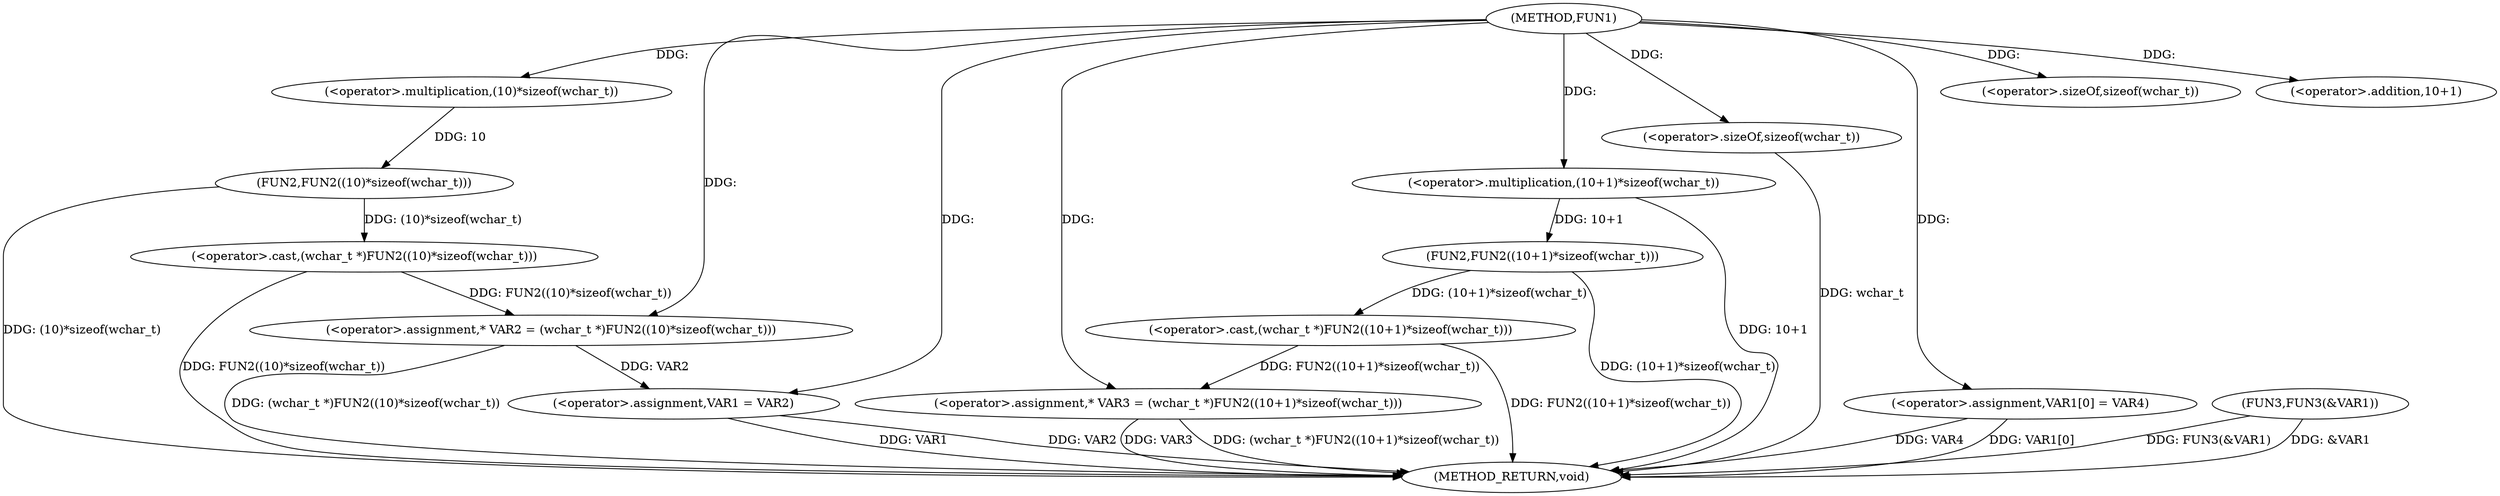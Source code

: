 digraph FUN1 {  
"1000100" [label = "(METHOD,FUN1)" ]
"1000136" [label = "(METHOD_RETURN,void)" ]
"1000104" [label = "(<operator>.assignment,* VAR2 = (wchar_t *)FUN2((10)*sizeof(wchar_t)))" ]
"1000106" [label = "(<operator>.cast,(wchar_t *)FUN2((10)*sizeof(wchar_t)))" ]
"1000108" [label = "(FUN2,FUN2((10)*sizeof(wchar_t)))" ]
"1000109" [label = "(<operator>.multiplication,(10)*sizeof(wchar_t))" ]
"1000111" [label = "(<operator>.sizeOf,sizeof(wchar_t))" ]
"1000114" [label = "(<operator>.assignment,* VAR3 = (wchar_t *)FUN2((10+1)*sizeof(wchar_t)))" ]
"1000116" [label = "(<operator>.cast,(wchar_t *)FUN2((10+1)*sizeof(wchar_t)))" ]
"1000118" [label = "(FUN2,FUN2((10+1)*sizeof(wchar_t)))" ]
"1000119" [label = "(<operator>.multiplication,(10+1)*sizeof(wchar_t))" ]
"1000120" [label = "(<operator>.addition,10+1)" ]
"1000123" [label = "(<operator>.sizeOf,sizeof(wchar_t))" ]
"1000125" [label = "(<operator>.assignment,VAR1 = VAR2)" ]
"1000128" [label = "(<operator>.assignment,VAR1[0] = VAR4)" ]
"1000133" [label = "(FUN3,FUN3(&VAR1))" ]
  "1000125" -> "1000136"  [ label = "DDG: VAR1"] 
  "1000106" -> "1000136"  [ label = "DDG: FUN2((10)*sizeof(wchar_t))"] 
  "1000114" -> "1000136"  [ label = "DDG: VAR3"] 
  "1000125" -> "1000136"  [ label = "DDG: VAR2"] 
  "1000116" -> "1000136"  [ label = "DDG: FUN2((10+1)*sizeof(wchar_t))"] 
  "1000133" -> "1000136"  [ label = "DDG: FUN3(&VAR1)"] 
  "1000119" -> "1000136"  [ label = "DDG: 10+1"] 
  "1000118" -> "1000136"  [ label = "DDG: (10+1)*sizeof(wchar_t)"] 
  "1000114" -> "1000136"  [ label = "DDG: (wchar_t *)FUN2((10+1)*sizeof(wchar_t))"] 
  "1000123" -> "1000136"  [ label = "DDG: wchar_t"] 
  "1000128" -> "1000136"  [ label = "DDG: VAR4"] 
  "1000128" -> "1000136"  [ label = "DDG: VAR1[0]"] 
  "1000133" -> "1000136"  [ label = "DDG: &VAR1"] 
  "1000104" -> "1000136"  [ label = "DDG: (wchar_t *)FUN2((10)*sizeof(wchar_t))"] 
  "1000108" -> "1000136"  [ label = "DDG: (10)*sizeof(wchar_t)"] 
  "1000106" -> "1000104"  [ label = "DDG: FUN2((10)*sizeof(wchar_t))"] 
  "1000100" -> "1000104"  [ label = "DDG: "] 
  "1000108" -> "1000106"  [ label = "DDG: (10)*sizeof(wchar_t)"] 
  "1000109" -> "1000108"  [ label = "DDG: 10"] 
  "1000100" -> "1000109"  [ label = "DDG: "] 
  "1000100" -> "1000111"  [ label = "DDG: "] 
  "1000116" -> "1000114"  [ label = "DDG: FUN2((10+1)*sizeof(wchar_t))"] 
  "1000100" -> "1000114"  [ label = "DDG: "] 
  "1000118" -> "1000116"  [ label = "DDG: (10+1)*sizeof(wchar_t)"] 
  "1000119" -> "1000118"  [ label = "DDG: 10+1"] 
  "1000100" -> "1000119"  [ label = "DDG: "] 
  "1000100" -> "1000120"  [ label = "DDG: "] 
  "1000100" -> "1000123"  [ label = "DDG: "] 
  "1000104" -> "1000125"  [ label = "DDG: VAR2"] 
  "1000100" -> "1000125"  [ label = "DDG: "] 
  "1000100" -> "1000128"  [ label = "DDG: "] 
}
